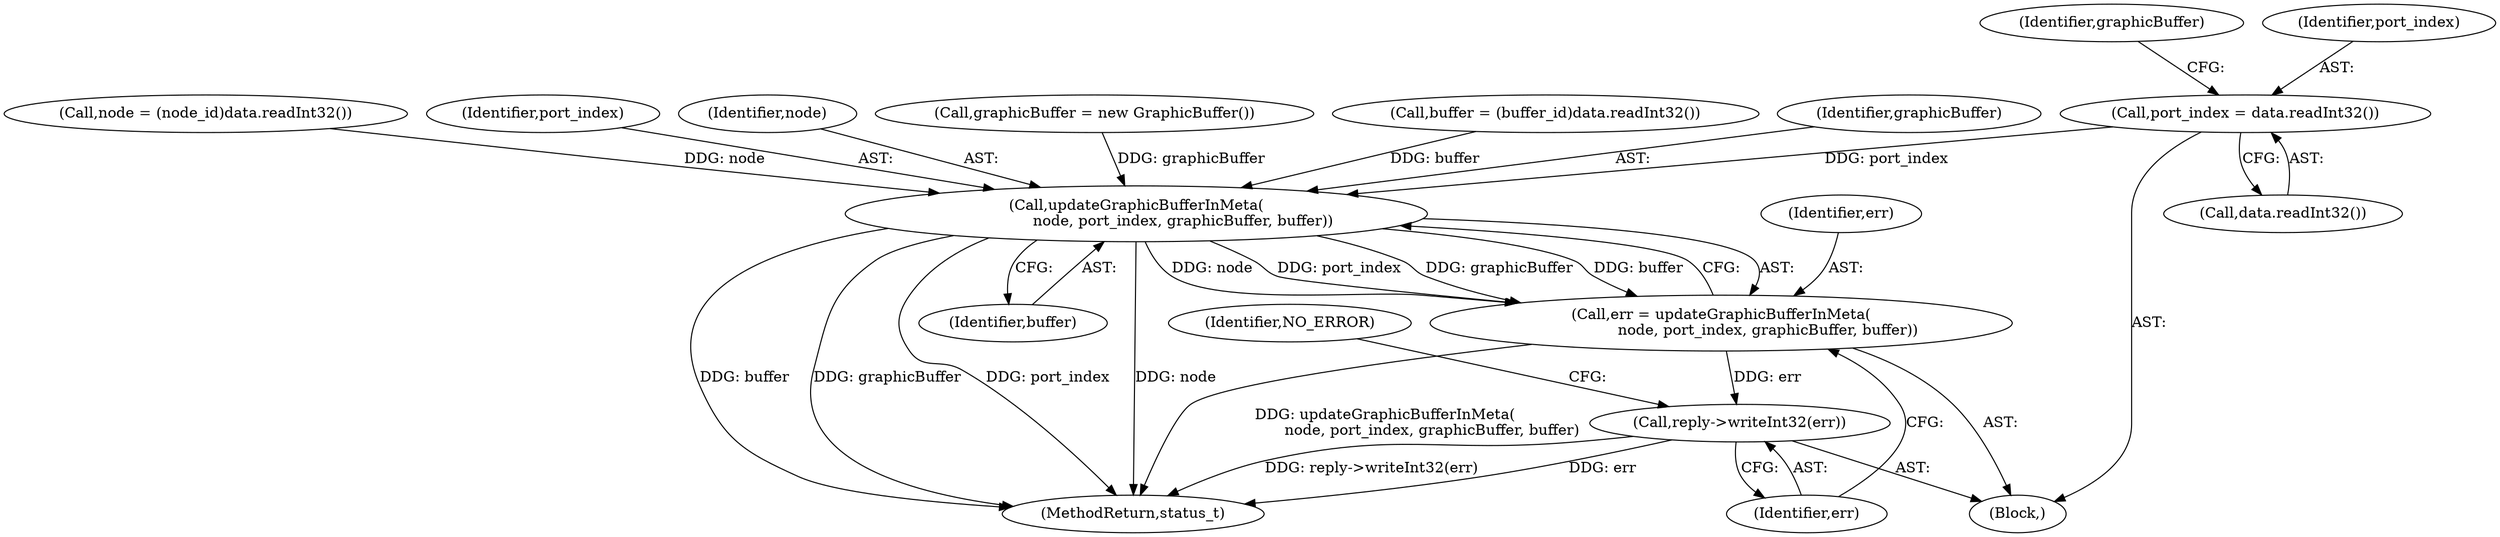 digraph "0_Android_db829699d3293f254a7387894303451a91278986@API" {
"1000765" [label="(Call,port_index = data.readInt32())"];
"1000785" [label="(Call,updateGraphicBufferInMeta(\n                    node, port_index, graphicBuffer, buffer))"];
"1000783" [label="(Call,err = updateGraphicBufferInMeta(\n                    node, port_index, graphicBuffer, buffer))"];
"1000790" [label="(Call,reply->writeInt32(err))"];
"1001364" [label="(MethodReturn,status_t)"];
"1000759" [label="(Call,node = (node_id)data.readInt32())"];
"1000785" [label="(Call,updateGraphicBufferInMeta(\n                    node, port_index, graphicBuffer, buffer))"];
"1000770" [label="(Identifier,graphicBuffer)"];
"1000787" [label="(Identifier,port_index)"];
"1000791" [label="(Identifier,err)"];
"1000767" [label="(Call,data.readInt32())"];
"1000783" [label="(Call,err = updateGraphicBufferInMeta(\n                    node, port_index, graphicBuffer, buffer))"];
"1000786" [label="(Identifier,node)"];
"1000769" [label="(Call,graphicBuffer = new GraphicBuffer())"];
"1000753" [label="(Block,)"];
"1000784" [label="(Identifier,err)"];
"1000766" [label="(Identifier,port_index)"];
"1000777" [label="(Call,buffer = (buffer_id)data.readInt32())"];
"1000793" [label="(Identifier,NO_ERROR)"];
"1000789" [label="(Identifier,buffer)"];
"1000788" [label="(Identifier,graphicBuffer)"];
"1000765" [label="(Call,port_index = data.readInt32())"];
"1000790" [label="(Call,reply->writeInt32(err))"];
"1000765" -> "1000753"  [label="AST: "];
"1000765" -> "1000767"  [label="CFG: "];
"1000766" -> "1000765"  [label="AST: "];
"1000767" -> "1000765"  [label="AST: "];
"1000770" -> "1000765"  [label="CFG: "];
"1000765" -> "1000785"  [label="DDG: port_index"];
"1000785" -> "1000783"  [label="AST: "];
"1000785" -> "1000789"  [label="CFG: "];
"1000786" -> "1000785"  [label="AST: "];
"1000787" -> "1000785"  [label="AST: "];
"1000788" -> "1000785"  [label="AST: "];
"1000789" -> "1000785"  [label="AST: "];
"1000783" -> "1000785"  [label="CFG: "];
"1000785" -> "1001364"  [label="DDG: buffer"];
"1000785" -> "1001364"  [label="DDG: graphicBuffer"];
"1000785" -> "1001364"  [label="DDG: node"];
"1000785" -> "1001364"  [label="DDG: port_index"];
"1000785" -> "1000783"  [label="DDG: node"];
"1000785" -> "1000783"  [label="DDG: port_index"];
"1000785" -> "1000783"  [label="DDG: graphicBuffer"];
"1000785" -> "1000783"  [label="DDG: buffer"];
"1000759" -> "1000785"  [label="DDG: node"];
"1000769" -> "1000785"  [label="DDG: graphicBuffer"];
"1000777" -> "1000785"  [label="DDG: buffer"];
"1000783" -> "1000753"  [label="AST: "];
"1000784" -> "1000783"  [label="AST: "];
"1000791" -> "1000783"  [label="CFG: "];
"1000783" -> "1001364"  [label="DDG: updateGraphicBufferInMeta(\n                    node, port_index, graphicBuffer, buffer)"];
"1000783" -> "1000790"  [label="DDG: err"];
"1000790" -> "1000753"  [label="AST: "];
"1000790" -> "1000791"  [label="CFG: "];
"1000791" -> "1000790"  [label="AST: "];
"1000793" -> "1000790"  [label="CFG: "];
"1000790" -> "1001364"  [label="DDG: err"];
"1000790" -> "1001364"  [label="DDG: reply->writeInt32(err)"];
}
